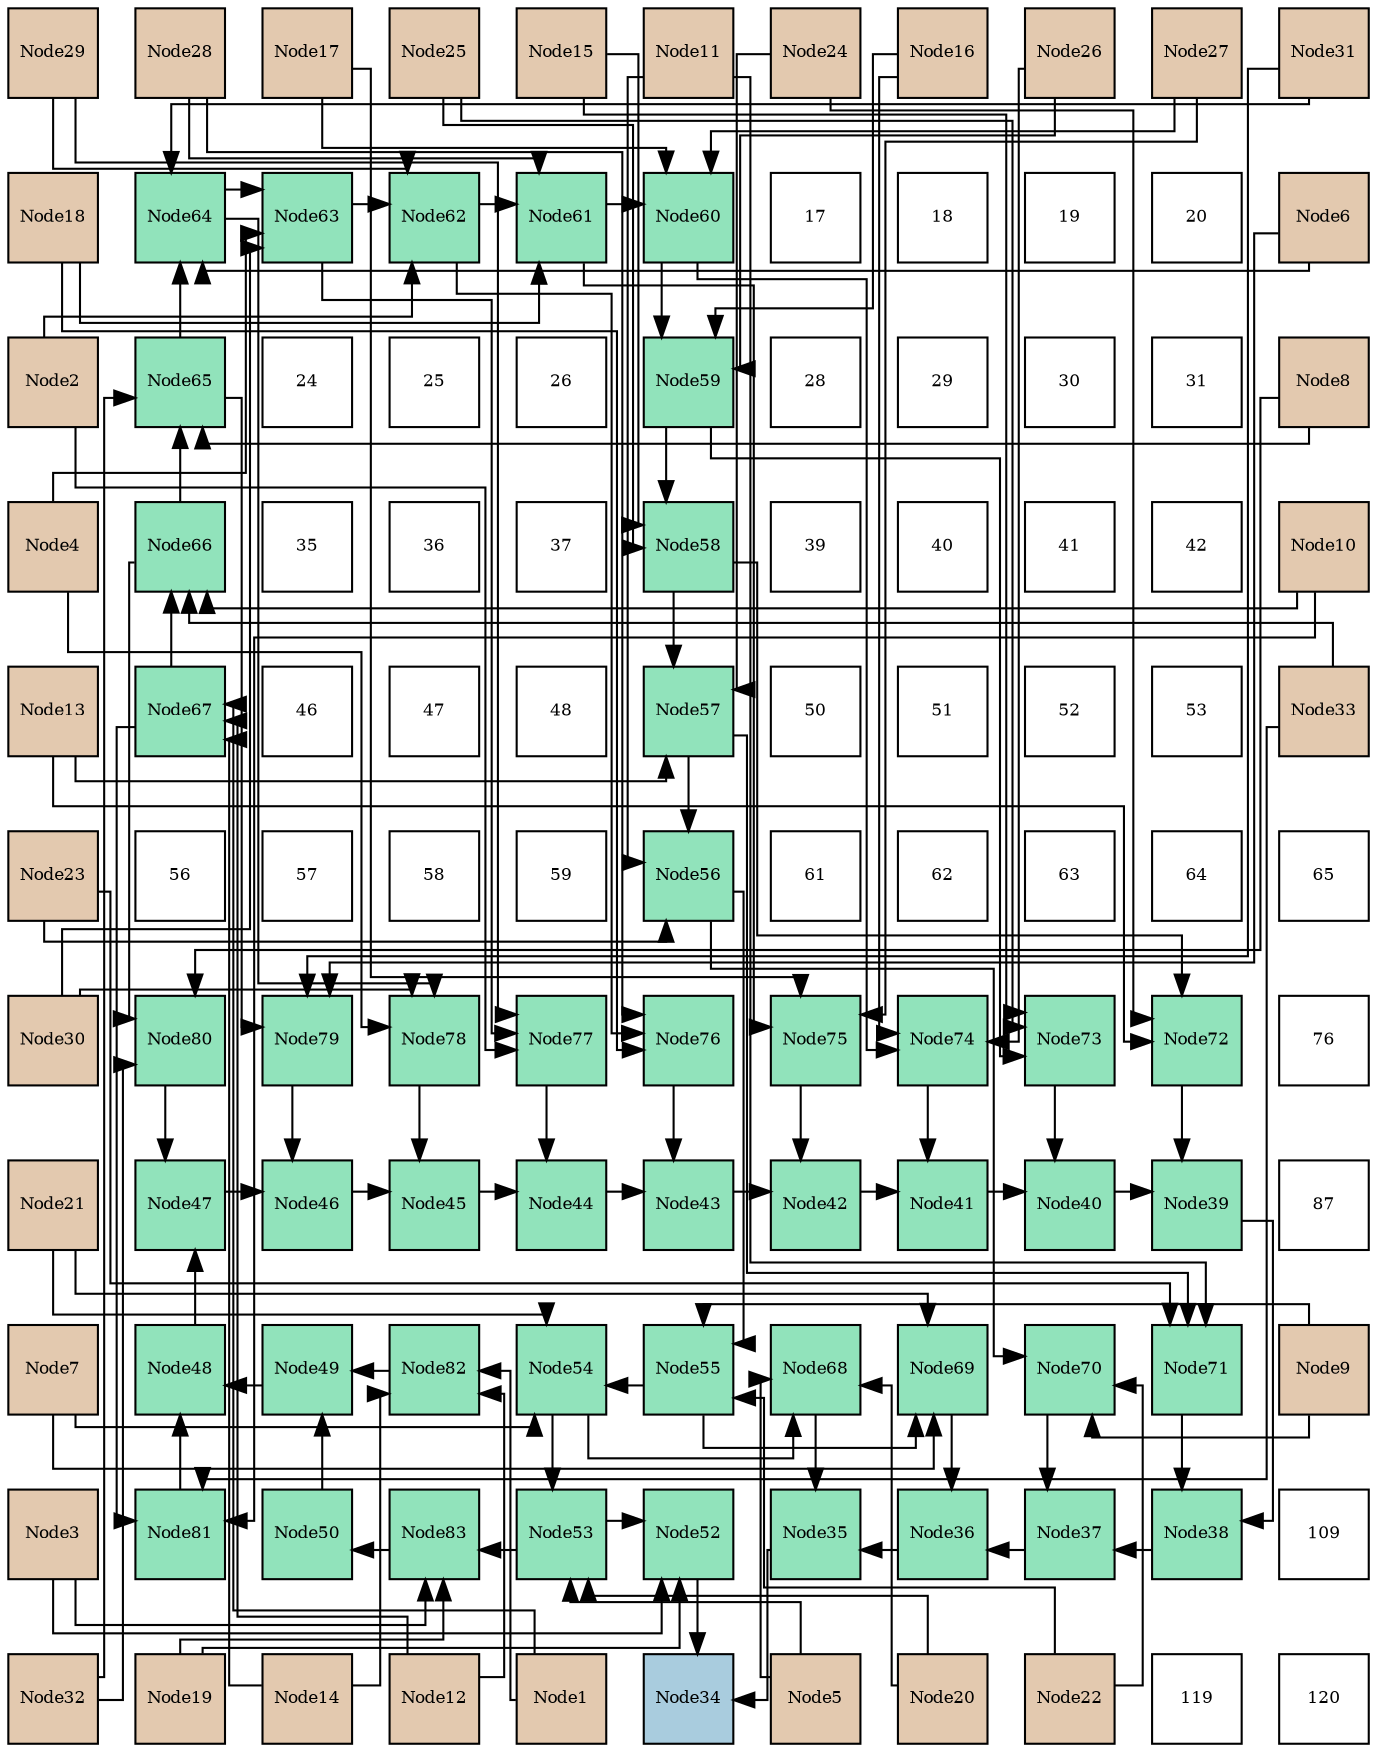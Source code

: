 digraph layout{
 rankdir=TB;
 splines=ortho;
 node [style=filled shape=square fixedsize=true width=0.6];
0[label="Node29", fontsize=8, fillcolor="#e3c9af"];
1[label="Node28", fontsize=8, fillcolor="#e3c9af"];
2[label="Node17", fontsize=8, fillcolor="#e3c9af"];
3[label="Node25", fontsize=8, fillcolor="#e3c9af"];
4[label="Node15", fontsize=8, fillcolor="#e3c9af"];
5[label="Node11", fontsize=8, fillcolor="#e3c9af"];
6[label="Node24", fontsize=8, fillcolor="#e3c9af"];
7[label="Node16", fontsize=8, fillcolor="#e3c9af"];
8[label="Node26", fontsize=8, fillcolor="#e3c9af"];
9[label="Node27", fontsize=8, fillcolor="#e3c9af"];
10[label="Node31", fontsize=8, fillcolor="#e3c9af"];
11[label="Node18", fontsize=8, fillcolor="#e3c9af"];
12[label="Node64", fontsize=8, fillcolor="#91e3bb"];
13[label="Node63", fontsize=8, fillcolor="#91e3bb"];
14[label="Node62", fontsize=8, fillcolor="#91e3bb"];
15[label="Node61", fontsize=8, fillcolor="#91e3bb"];
16[label="Node60", fontsize=8, fillcolor="#91e3bb"];
17[label="17", fontsize=8, fillcolor="#ffffff"];
18[label="18", fontsize=8, fillcolor="#ffffff"];
19[label="19", fontsize=8, fillcolor="#ffffff"];
20[label="20", fontsize=8, fillcolor="#ffffff"];
21[label="Node6", fontsize=8, fillcolor="#e3c9af"];
22[label="Node2", fontsize=8, fillcolor="#e3c9af"];
23[label="Node65", fontsize=8, fillcolor="#91e3bb"];
24[label="24", fontsize=8, fillcolor="#ffffff"];
25[label="25", fontsize=8, fillcolor="#ffffff"];
26[label="26", fontsize=8, fillcolor="#ffffff"];
27[label="Node59", fontsize=8, fillcolor="#91e3bb"];
28[label="28", fontsize=8, fillcolor="#ffffff"];
29[label="29", fontsize=8, fillcolor="#ffffff"];
30[label="30", fontsize=8, fillcolor="#ffffff"];
31[label="31", fontsize=8, fillcolor="#ffffff"];
32[label="Node8", fontsize=8, fillcolor="#e3c9af"];
33[label="Node4", fontsize=8, fillcolor="#e3c9af"];
34[label="Node66", fontsize=8, fillcolor="#91e3bb"];
35[label="35", fontsize=8, fillcolor="#ffffff"];
36[label="36", fontsize=8, fillcolor="#ffffff"];
37[label="37", fontsize=8, fillcolor="#ffffff"];
38[label="Node58", fontsize=8, fillcolor="#91e3bb"];
39[label="39", fontsize=8, fillcolor="#ffffff"];
40[label="40", fontsize=8, fillcolor="#ffffff"];
41[label="41", fontsize=8, fillcolor="#ffffff"];
42[label="42", fontsize=8, fillcolor="#ffffff"];
43[label="Node10", fontsize=8, fillcolor="#e3c9af"];
44[label="Node13", fontsize=8, fillcolor="#e3c9af"];
45[label="Node67", fontsize=8, fillcolor="#91e3bb"];
46[label="46", fontsize=8, fillcolor="#ffffff"];
47[label="47", fontsize=8, fillcolor="#ffffff"];
48[label="48", fontsize=8, fillcolor="#ffffff"];
49[label="Node57", fontsize=8, fillcolor="#91e3bb"];
50[label="50", fontsize=8, fillcolor="#ffffff"];
51[label="51", fontsize=8, fillcolor="#ffffff"];
52[label="52", fontsize=8, fillcolor="#ffffff"];
53[label="53", fontsize=8, fillcolor="#ffffff"];
54[label="Node33", fontsize=8, fillcolor="#e3c9af"];
55[label="Node23", fontsize=8, fillcolor="#e3c9af"];
56[label="56", fontsize=8, fillcolor="#ffffff"];
57[label="57", fontsize=8, fillcolor="#ffffff"];
58[label="58", fontsize=8, fillcolor="#ffffff"];
59[label="59", fontsize=8, fillcolor="#ffffff"];
60[label="Node56", fontsize=8, fillcolor="#91e3bb"];
61[label="61", fontsize=8, fillcolor="#ffffff"];
62[label="62", fontsize=8, fillcolor="#ffffff"];
63[label="63", fontsize=8, fillcolor="#ffffff"];
64[label="64", fontsize=8, fillcolor="#ffffff"];
65[label="65", fontsize=8, fillcolor="#ffffff"];
66[label="Node30", fontsize=8, fillcolor="#e3c9af"];
67[label="Node80", fontsize=8, fillcolor="#91e3bb"];
68[label="Node79", fontsize=8, fillcolor="#91e3bb"];
69[label="Node78", fontsize=8, fillcolor="#91e3bb"];
70[label="Node77", fontsize=8, fillcolor="#91e3bb"];
71[label="Node76", fontsize=8, fillcolor="#91e3bb"];
72[label="Node75", fontsize=8, fillcolor="#91e3bb"];
73[label="Node74", fontsize=8, fillcolor="#91e3bb"];
74[label="Node73", fontsize=8, fillcolor="#91e3bb"];
75[label="Node72", fontsize=8, fillcolor="#91e3bb"];
76[label="76", fontsize=8, fillcolor="#ffffff"];
77[label="Node21", fontsize=8, fillcolor="#e3c9af"];
78[label="Node47", fontsize=8, fillcolor="#91e3bb"];
79[label="Node46", fontsize=8, fillcolor="#91e3bb"];
80[label="Node45", fontsize=8, fillcolor="#91e3bb"];
81[label="Node44", fontsize=8, fillcolor="#91e3bb"];
82[label="Node43", fontsize=8, fillcolor="#91e3bb"];
83[label="Node42", fontsize=8, fillcolor="#91e3bb"];
84[label="Node41", fontsize=8, fillcolor="#91e3bb"];
85[label="Node40", fontsize=8, fillcolor="#91e3bb"];
86[label="Node39", fontsize=8, fillcolor="#91e3bb"];
87[label="87", fontsize=8, fillcolor="#ffffff"];
88[label="Node7", fontsize=8, fillcolor="#e3c9af"];
89[label="Node48", fontsize=8, fillcolor="#91e3bb"];
90[label="Node49", fontsize=8, fillcolor="#91e3bb"];
91[label="Node82", fontsize=8, fillcolor="#91e3bb"];
92[label="Node54", fontsize=8, fillcolor="#91e3bb"];
93[label="Node55", fontsize=8, fillcolor="#91e3bb"];
94[label="Node68", fontsize=8, fillcolor="#91e3bb"];
95[label="Node69", fontsize=8, fillcolor="#91e3bb"];
96[label="Node70", fontsize=8, fillcolor="#91e3bb"];
97[label="Node71", fontsize=8, fillcolor="#91e3bb"];
98[label="Node9", fontsize=8, fillcolor="#e3c9af"];
99[label="Node3", fontsize=8, fillcolor="#e3c9af"];
100[label="Node81", fontsize=8, fillcolor="#91e3bb"];
101[label="Node50", fontsize=8, fillcolor="#91e3bb"];
102[label="Node83", fontsize=8, fillcolor="#91e3bb"];
103[label="Node53", fontsize=8, fillcolor="#91e3bb"];
104[label="Node52", fontsize=8, fillcolor="#91e3bb"];
105[label="Node35", fontsize=8, fillcolor="#91e3bb"];
106[label="Node36", fontsize=8, fillcolor="#91e3bb"];
107[label="Node37", fontsize=8, fillcolor="#91e3bb"];
108[label="Node38", fontsize=8, fillcolor="#91e3bb"];
109[label="109", fontsize=8, fillcolor="#ffffff"];
110[label="Node32", fontsize=8, fillcolor="#e3c9af"];
111[label="Node19", fontsize=8, fillcolor="#e3c9af"];
112[label="Node14", fontsize=8, fillcolor="#e3c9af"];
113[label="Node12", fontsize=8, fillcolor="#e3c9af"];
114[label="Node1", fontsize=8, fillcolor="#e3c9af"];
115[label="Node34", fontsize=8, fillcolor="#a9ccde"];
116[label="Node5", fontsize=8, fillcolor="#e3c9af"];
117[label="Node20", fontsize=8, fillcolor="#e3c9af"];
118[label="Node22", fontsize=8, fillcolor="#e3c9af"];
119[label="119", fontsize=8, fillcolor="#ffffff"];
120[label="120", fontsize=8, fillcolor="#ffffff"];
edge [constraint=false, style=vis];105 -> 115;
104 -> 115;
106 -> 105;
94 -> 105;
107 -> 106;
95 -> 106;
108 -> 107;
96 -> 107;
86 -> 108;
97 -> 108;
85 -> 86;
75 -> 86;
84 -> 85;
74 -> 85;
83 -> 84;
73 -> 84;
82 -> 83;
72 -> 83;
81 -> 82;
71 -> 82;
80 -> 81;
70 -> 81;
79 -> 80;
69 -> 80;
78 -> 79;
68 -> 79;
89 -> 78;
67 -> 78;
90 -> 89;
100 -> 89;
101 -> 90;
91 -> 90;
102 -> 101;
103 -> 104;
99 -> 104;
111 -> 104;
103 -> 102;
99 -> 102;
111 -> 102;
92 -> 103;
116 -> 103;
117 -> 103;
92 -> 94;
116 -> 94;
117 -> 94;
93 -> 92;
88 -> 92;
77 -> 92;
93 -> 95;
88 -> 95;
77 -> 95;
60 -> 93;
98 -> 93;
118 -> 93;
60 -> 96;
98 -> 96;
118 -> 96;
49 -> 60;
5 -> 60;
55 -> 60;
49 -> 97;
5 -> 97;
55 -> 97;
38 -> 49;
44 -> 49;
6 -> 49;
38 -> 75;
44 -> 75;
6 -> 75;
27 -> 38;
4 -> 38;
3 -> 38;
27 -> 74;
4 -> 74;
3 -> 74;
16 -> 27;
7 -> 27;
8 -> 27;
16 -> 73;
7 -> 73;
8 -> 73;
15 -> 16;
2 -> 16;
9 -> 16;
15 -> 72;
2 -> 72;
9 -> 72;
14 -> 15;
11 -> 15;
1 -> 15;
14 -> 71;
11 -> 71;
1 -> 71;
13 -> 14;
22 -> 14;
0 -> 14;
13 -> 70;
22 -> 70;
0 -> 70;
12 -> 13;
33 -> 13;
66 -> 13;
12 -> 69;
33 -> 69;
66 -> 69;
23 -> 12;
21 -> 12;
10 -> 12;
23 -> 68;
21 -> 68;
10 -> 68;
34 -> 23;
32 -> 23;
110 -> 23;
34 -> 67;
32 -> 67;
110 -> 67;
45 -> 34;
43 -> 34;
54 -> 34;
45 -> 100;
43 -> 100;
54 -> 100;
114 -> 45;
113 -> 45;
112 -> 45;
114 -> 91;
113 -> 91;
112 -> 91;
edge [constraint=true, style=invis];
0 -> 11 -> 22 -> 33 -> 44 -> 55 -> 66 -> 77 -> 88 -> 99 -> 110;
1 -> 12 -> 23 -> 34 -> 45 -> 56 -> 67 -> 78 -> 89 -> 100 -> 111;
2 -> 13 -> 24 -> 35 -> 46 -> 57 -> 68 -> 79 -> 90 -> 101 -> 112;
3 -> 14 -> 25 -> 36 -> 47 -> 58 -> 69 -> 80 -> 91 -> 102 -> 113;
4 -> 15 -> 26 -> 37 -> 48 -> 59 -> 70 -> 81 -> 92 -> 103 -> 114;
5 -> 16 -> 27 -> 38 -> 49 -> 60 -> 71 -> 82 -> 93 -> 104 -> 115;
6 -> 17 -> 28 -> 39 -> 50 -> 61 -> 72 -> 83 -> 94 -> 105 -> 116;
7 -> 18 -> 29 -> 40 -> 51 -> 62 -> 73 -> 84 -> 95 -> 106 -> 117;
8 -> 19 -> 30 -> 41 -> 52 -> 63 -> 74 -> 85 -> 96 -> 107 -> 118;
9 -> 20 -> 31 -> 42 -> 53 -> 64 -> 75 -> 86 -> 97 -> 108 -> 119;
10 -> 21 -> 32 -> 43 -> 54 -> 65 -> 76 -> 87 -> 98 -> 109 -> 120;
rank = same {0 -> 1 -> 2 -> 3 -> 4 -> 5 -> 6 -> 7 -> 8 -> 9 -> 10};
rank = same {11 -> 12 -> 13 -> 14 -> 15 -> 16 -> 17 -> 18 -> 19 -> 20 -> 21};
rank = same {22 -> 23 -> 24 -> 25 -> 26 -> 27 -> 28 -> 29 -> 30 -> 31 -> 32};
rank = same {33 -> 34 -> 35 -> 36 -> 37 -> 38 -> 39 -> 40 -> 41 -> 42 -> 43};
rank = same {44 -> 45 -> 46 -> 47 -> 48 -> 49 -> 50 -> 51 -> 52 -> 53 -> 54};
rank = same {55 -> 56 -> 57 -> 58 -> 59 -> 60 -> 61 -> 62 -> 63 -> 64 -> 65};
rank = same {66 -> 67 -> 68 -> 69 -> 70 -> 71 -> 72 -> 73 -> 74 -> 75 -> 76};
rank = same {77 -> 78 -> 79 -> 80 -> 81 -> 82 -> 83 -> 84 -> 85 -> 86 -> 87};
rank = same {88 -> 89 -> 90 -> 91 -> 92 -> 93 -> 94 -> 95 -> 96 -> 97 -> 98};
rank = same {99 -> 100 -> 101 -> 102 -> 103 -> 104 -> 105 -> 106 -> 107 -> 108 -> 109};
rank = same {110 -> 111 -> 112 -> 113 -> 114 -> 115 -> 116 -> 117 -> 118 -> 119 -> 120};
}